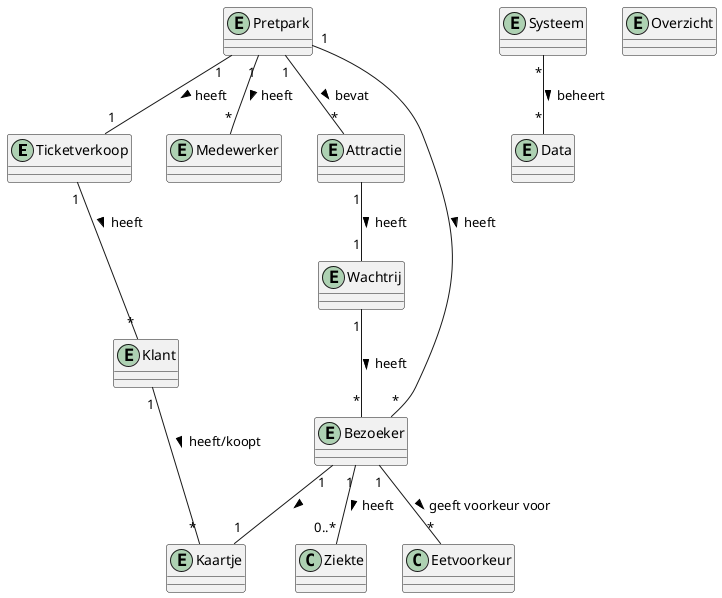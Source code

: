 @startuml
' Entiteiten (Zelfstandige Naamwoorde entity Pretpark
entity Ticketverkoop
entity Pretpark
entity Klant
entity Medewerker
entity Attractie
entity Kaartje
entity Systeem
entity Data
entity Overzicht
' entity Medewerkerspas
entity Bezoeker
entity Wachtrij
' entity Ziekte
' entity Eetvoorkeur
' Relaties
Pretpark "1" -- "*" Bezoeker : heeft >
Pretpark "1" -- "1" Ticketverkoop : heeft >
Pretpark "1" -- "*" Attractie : bevat >
Pretpark "1" -- "*" Medewerker : heeft >
' Medewerker "1" -- "1" Medewerkerspas : >
Ticketverkoop "1" -- "*" Klant : heeft >
Klant "1" -- "*" Kaartje : heeft/koopt >
Bezoeker "1" -- "1" Kaartje : >
Bezoeker "1" -- "0..*" Ziekte : heeft >
Wachtrij "1" -- "*" Bezoeker : heeft >
Attractie "1" -- "1" Wachtrij : heeft >
Systeem "*" -- "*" Data : beheert >
Bezoeker "1" -- "*" Eetvoorkeur : geeft voorkeur voor >
@enduml
